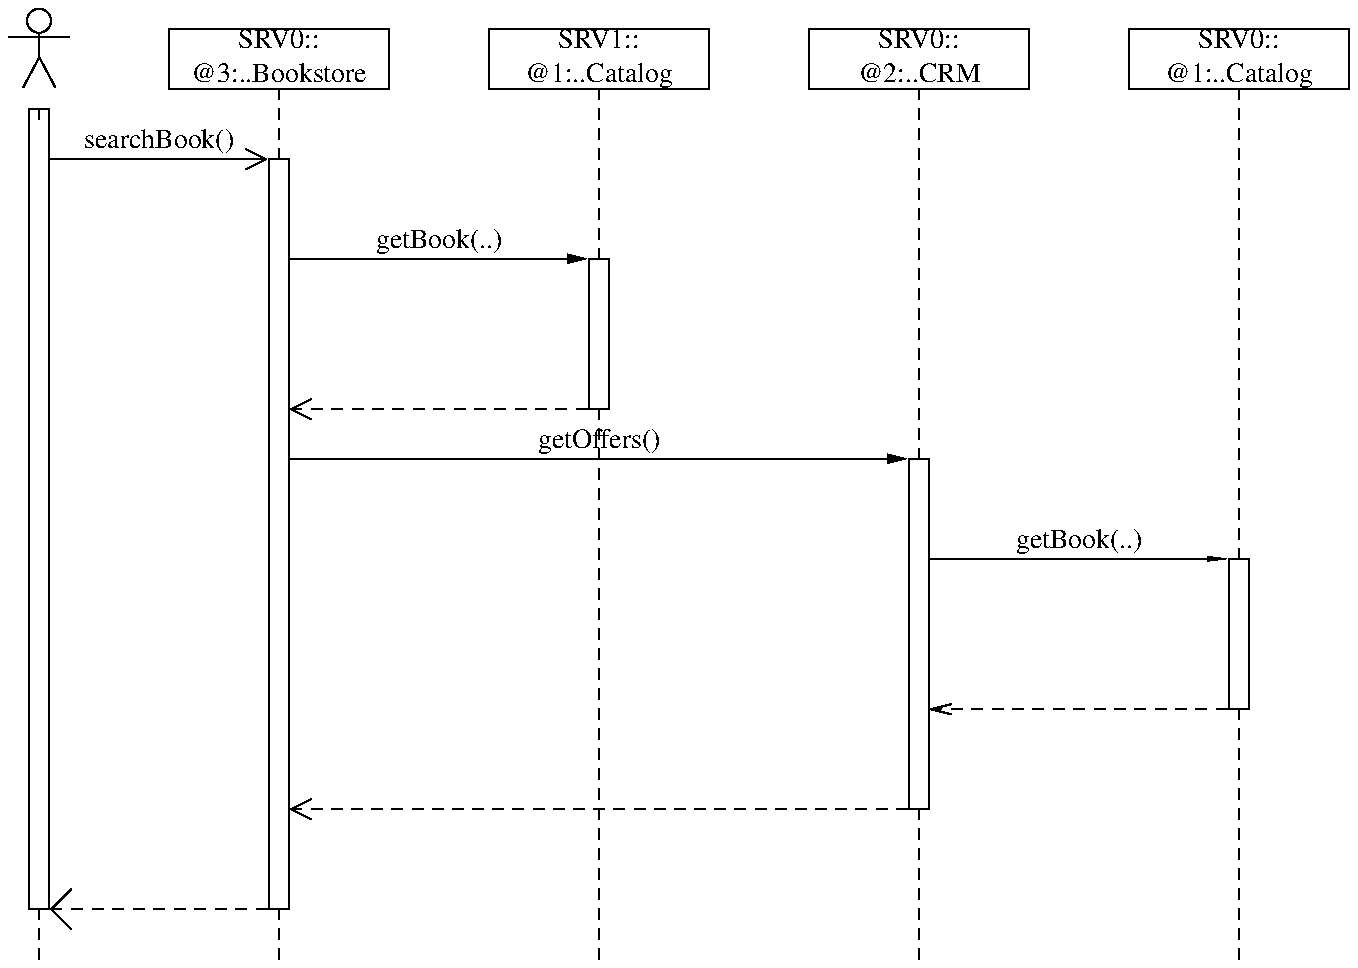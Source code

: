.PS
#/usr/bin/pic2plot -Tps
#
# Pic macros for drawing UML sequence diagrams
#
# (C) Copyright 2004-2005 Diomidis Spinellis.
#
# Permission to use, copy, and distribute this software and its
# documentation for any purpose and without fee is hereby granted,
# provided that the above copyright notice appear in all copies and that
# both that copyright notice and this permission notice appear in
# supporting documentation.
#
# THIS SOFTWARE IS PROVIDED ``AS IS'' AND WITHOUT ANY EXPRESS OR IMPLIED
# WARRANTIES, INCLUDING, WITHOUT LIMITATION, THE IMPLIED WARRANTIES OF
# MERCHANTIBILITY AND FITNESS FOR A PARTICULAR PURPOSE.
#
# $Id: sequence.pic,v 1.10 2005/10/19 18:36:08 dds Exp $
#


# Default parameters (can be redefined)

# Spacing between messages
spacing = 0.25;
# Active box width
awid = .1;
# Box height
boxht = 0.3;
# Commend folding
corner_fold=awid
# Comment distance
define comment_default_move {up 0.25 right 0.25};
# Comment height
comment_default_ht=0.5;
# Comment width
comment_default_wid=1;


# Create a new object(name,label1,label2)
define object {
	$1: box $2 $3; move;
	# Could also underline text with \mk\ul\ul\ul...\rt
	#{
	#	line from $1.w + (.1, -.07) to $1.e + (-.1, -.07);
	#}
	move to $1.e;
	move right;
	# Active is the level of activations of the object
	# 0 : inactive : draw thin line swimlane
	# 1 : active : draw thick swimlane
	# > 1: nested : draw nested swimlane
	active_$1 = 0;
	lifestart_$1 = $1.s.y;
}

# Create a new external actor(name,label)
define actor {
	$1: [
		XSEQC: circle rad 0.06;
		XSEQL: line from XSEQC.s down .12;
		line from XSEQL.start - (.15,.02) to XSEQL.start + (.15,-.02);
		XSEQL1: line from XSEQL.end left .08 down .15;
		XSEQL2: line from XSEQL.end right .08 down .15;
		line at XSEQC.n invis "" "" "" $2;
	]
	move to $1.e;
	move right;
	active_$1 = 0;
	lifestart_$1 = $1.s.y - .05;
}

# Create a new placeholder object(name)
define placeholder_object {
	$1: box invisible;
	move;
	move to $1.e;
	move right;
	active_$1 = 0;
	lifestart_$1 = $1.s.y;
}

define pobject {
	placeholder_object($1);
}

define extend_lifeline {
	if (active_$1 > 0) then {
                # draw the left edges of the boxes
		move to ($1.x - awid/2, Here.y);
		for level = 1 to active_$1 do {
			line from (Here.x, lifestart_$1) to Here;
			move right awid/2
		}

                # draw the right edge of the innermost box
		move right awid/2;
		line from (Here.x, lifestart_$1) to Here;
	} else {
		line from ($1.x, lifestart_$1) to ($1.x, Here.y) dashed;
	}
	lifestart_$1 = Here.y;
}

# complete(name)
# Complete the lifeline of the object with the given name
define complete {
	extend_lifeline($1)
	if (active_$1) then {
		# draw bottom of all active boxes
		line right ((active_$1 + 1) * awid/2) from ($1.x - awid/2, Here.y);
	}
}

# Draw a message(from_object,to_object,label)
define message {
	down;
	move spacing;
	# Adjust so that lines and arrows do not fall into the
	# active box.  Should be .5, but the arrow heads tend to
	# overshoot.
	if ($1.x <= $2.x) then {
		off_from = awid * .6;
		off_to = -awid * .6;
	} else {
		off_from = -awid * .6;
		off_to = awid * .6;
	}

        # add half a box width for each level of nesting
        if (active_$1 > 1) then {
                off_from = off_from + (active_$1 - 1) * awid/2;
        }

        # add half a box width for each level of nesting
        if (active_$2 > 1) then {
                off_to = off_to + (active_$2 - 1) * awid/2;
        }

	if ($1.x == $2.x) then {
		arrow from ($1.x + off_from, Here.y) right then down .25 then left $3 ljust " " " " " " ;
	} else {
		arrow from ($1.x + off_from, Here.y) to ($2.x + off_to, Here.y) $3 " ";
	}
}

# Display a lifeline constraint(object,label)
define lifeline_constraint {
        off_from = awid;
        # add half a box width for each level of nesting
        if (active_$1 > 1) then {
                off_from = off_from + (active_$1 - 1) * awid/2;
        }

	box at ($1.x + off_from, Here.y) invis $2 ljust " " ;
}

define lconstraint {
	lifeline_constraint($1,$2);
}

# Display an object constraint(label)
# for the last object drawn
define object_constraint {
	{ box invis with .s at last box .nw $1 ljust; }
}

define oconstraint {
	object_constraint($1);
}

# Draw a creation message(from_object,to_object,object_label)
define create_message {
	down;
	move spacing;
	if ($1.x <= $2.x) then {
		off_from = awid * .6;
		off_to = -boxwid * .51;
	} else {
		off_from = -awid * .6;
		off_to = boxwid * .51;
	}

        # add half a box width for each level of nesting
        if (active_$1 > 1) then {
                off_from = off_from + (active_$1 - 1) * awid/2;
        }

	# See comment in destroy_message
	XSEQA: arrow from ($1.x + off_from, Here.y) to ($2.x + off_to, Here.y) "�create�" " ";
	if ($1.x <= $2.x) then {
		{ XSEQB: box $3 with .w at XSEQA.end; }
	} else {
		{ XSEQB: box $3 with .e at XSEQA.end; }
	}
	{
		line from XSEQB.w + (.1, -.07) to XSEQB.e + (-.1, -.07);
	}
	lifestart_$2 = XSEQB.s.y;
	move (spacing + boxht) / 2;
}

define cmessage {
	create_message($1,$2,$3);
}

# Draw an X for a given object
define drawx {
	{
	line from($1.x - awid, lifestart_$1 - awid) to ($1.x + awid, lifestart_$1 + awid);
	line from($1.x - awid, lifestart_$1 + awid) to ($1.x + awid, lifestart_$1 - awid);
	}
}

# Draw a destroy message(from_object,to_object)
define destroy_message {
	down;
	move spacing;
	# The troff code is \(Fo \(Fc
	# The groff code is also \[Fo] \[Fc]
	# The pic2plot code is \Fo \Fc
	# See http://www.delorie.com/gnu/docs/plotutils/plotutils_71.html
	# To stay compatible with all we have to hardcode the characters
	message($1,$2,"�destroy�");
	complete($2);
	drawx($2);
}

define dmessage {
	destroy_message($1,$2);
}

# An object deletes itself: delete(object)
define delete {
	complete($1);
	lifestart_$1 = lifestart_$1 - awid;
	drawx($1);
}

# Draw a message return(from_object,to_object,label)
define return_message {
	down;
	move spacing;
	# See comment in message
	if ($1.x <= $2.x) then {
		off_from = awid * .6;
		off_to = -awid * .6;
	} else {
		off_from = -awid * .6;
		off_to = awid * .6;
	}

        # add half a box width for each level of nesting
        if (active_$1 > 1) then {
                off_from = off_from + (active_$1 - 1) * awid/2;
        }

        # add half a box width for each level of nesting
        if (active_$2 > 1) then {
                off_to = off_to + (active_$2 - 1) * awid/2;
        }

	arrow from  ($1.x + off_from, Here.y) to ($2.x + off_to, Here.y) dashed $3 " ";
}

define rmessage {
	return_message($1,$2,$3);
}

# Object becomes active
# Can be nested to show recursion
define active {
	extend_lifeline($1);
	# draw top of new active box
	line right awid from ($1.x + (active_$1 - 1) * awid/2, Here.y);
	active_$1 = active_$1 + 1;
}

# Object becomes inactive
# Can be nested to show recursion
define inactive {
	extend_lifeline($1);
	active_$1 = active_$1 - 1;
	# draw bottom of innermost active box
	line right awid from ($1.x + (active_$1 - 1) * awid/2, Here.y);
}

# Time step
# Useful at the beginning and the end
# to show object states
define step {
	down;
	move spacing;
}

# Switch to asynchronous messages
define async {
	arrowhead = 0;
	arrowwid = arrowwid * 2;
}

# Switch to synchronous messages
define sync {
	arrowhead = 1;
	arrowwid = arrowwid / 2;
}

# same as lifeline_constraint, but Text and empty string are exchanged.
define lconstraint_below{
        off_from = awid;
        # add half a box width for each level of nesting
        if (active_$1 > 1) then {
                off_from = off_from + (active_$1 - 1) * awid/2;
        }

	box at ($1.x + off_from, Here.y) invis "" $2 ljust;
}

# begin_frame(left_object,name,label_text);
define begin_frame {
	# The lifeline will be cut here
	extend_lifeline($1);
	# draw the frame-label
	$2: box $3 invis with .n at ($1.x, Here.y);
	d = $2.e.y - $2.se.y;
	line from $2.ne to $2.e then down d left d then to $2.sw;
	# continue the lifeline below the frame-label
	move to $2.s;
	lifestart_$1 = Here.y;
}

# end_frame(right_object,name);
define end_frame {
	# dummy-box for the lower right corner:
	box invis "" with .s at ($1.x, Here.y);
	# draw the frame
	frame_wid = last box.se.x - $2.nw.x
	frame_ht = - last box.se.y + $2.nw.y
	box with .nw at $2.nw wid frame_wid ht frame_ht;
	# restore Here.y
	move to last box.s;
}

# comment(object,[name],[line_movement], [box_size] text);
define comment {
	old_y = Here.y
	# draw the first connecting line, at which's end the box wil be positioned
	move to ($1.x, Here.y)
	if "$3" == "" then {
		line comment_default_move() dashed;
	} else {
		line $3 dashed;
	}

	# draw the box, use comment_default_xx if no explicit
	# size is given together with the text in parameter 4
	old_boxht=boxht;
	old_boxwid=boxwid;
	boxht=comment_default_ht;
	boxwid=comment_default_wid;
	if "$2" == "" then {
		box invis $4;
	} else {
		$2: box invis $4;
	}
	boxht=old_boxht;
	boxwid=old_boxwid;

	# draw the frame of the comment
	line from       last box.nw \
		to          last box.ne - (corner_fold, 0) \
		then to last box.ne - (0, corner_fold) \
		then to last box.se \
		then to last box.sw \
		then to last box.nw ;
	line from       last box.ne - (corner_fold, 0) \
		to          last box.ne - (corner_fold, corner_fold) \
		then to last box.ne - (0, corner_fold) ;

	# restore Here.y
	move to ($1.x, old_y)
}

# connect_to_comment(object,name);
define connect_to_comment {
	old_y = Here.y
	# start at the object
	move to ($1.x, Here.y)
	# find the best connection-point of the comment to use as line-end
	if $1.x < $2.w.x then {
		line to $2.w dashed;
	} else {
		if $1.x > $2.e.x then {
			line to $2.e dashed;
		} else {
			if Here.y < $2.s.y then {
				line to $2.s dashed;
			} else {
				if Here.y > $2.n.y then {
					line to $2.n dashed;
				}
			}
		}
	}
	# restore Here.y
	move to ($1.x, old_y)
}

boxwid = 1.1;
movewid = 0.5;
actor(O0,"");
object(O4,"SRV0::","@3:..Bookstore");
object(O1,"SRV1::","@1:..Catalog");
object(O3,"SRV0::","@2:..CRM");
object(O2,"SRV0::","@1:..Catalog");
step();
active(O0);
async();
message(O0,O4, "searchBook()");
active(O4);
step();
sync();
message(O4,O1, "getBook(..)");
active(O1);
step();
step();
async();
rmessage(O1,O4, "");
inactive(O1);
sync();
message(O4,O3, "getOffers()");
active(O3);
step();
sync();
message(O3,O2, "getBook(..)");
active(O2);
step();
step();
async();
rmessage(O2,O3, "");
inactive(O2);
step();
async();
rmessage(O3,O4, "");
inactive(O3);
step();
async();
rmessage(O4,O0, "");
inactive(O4);
inactive(O0);
step();
complete(O0);
complete(O1);
complete(O2);
complete(O3);
complete(O4);
complete(O0);
.PE
